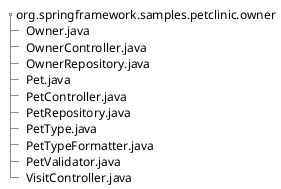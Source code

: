 @startsalt
{
{T
 + org.springframework.samples.petclinic.owner
 ++Owner.java
 ++OwnerController.java
 ++OwnerRepository.java
 ++Pet.java
 ++PetController.java
 ++PetRepository.java
 ++PetType.java
 ++PetTypeFormatter.java
 ++PetValidator.java
 ++VisitController.java
}
}
@endsalt
